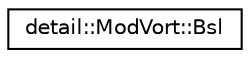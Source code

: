 digraph "Graphical Class Hierarchy"
{
 // LATEX_PDF_SIZE
  edge [fontname="Helvetica",fontsize="10",labelfontname="Helvetica",labelfontsize="10"];
  node [fontname="Helvetica",fontsize="10",shape=record];
  rankdir="LR";
  Node0 [label="detail::ModVort::Bsl",height=0.2,width=0.4,color="black", fillcolor="white", style="filled",URL="$structdetail_1_1ModVort_1_1Bsl.html",tooltip="Baseline."];
}
